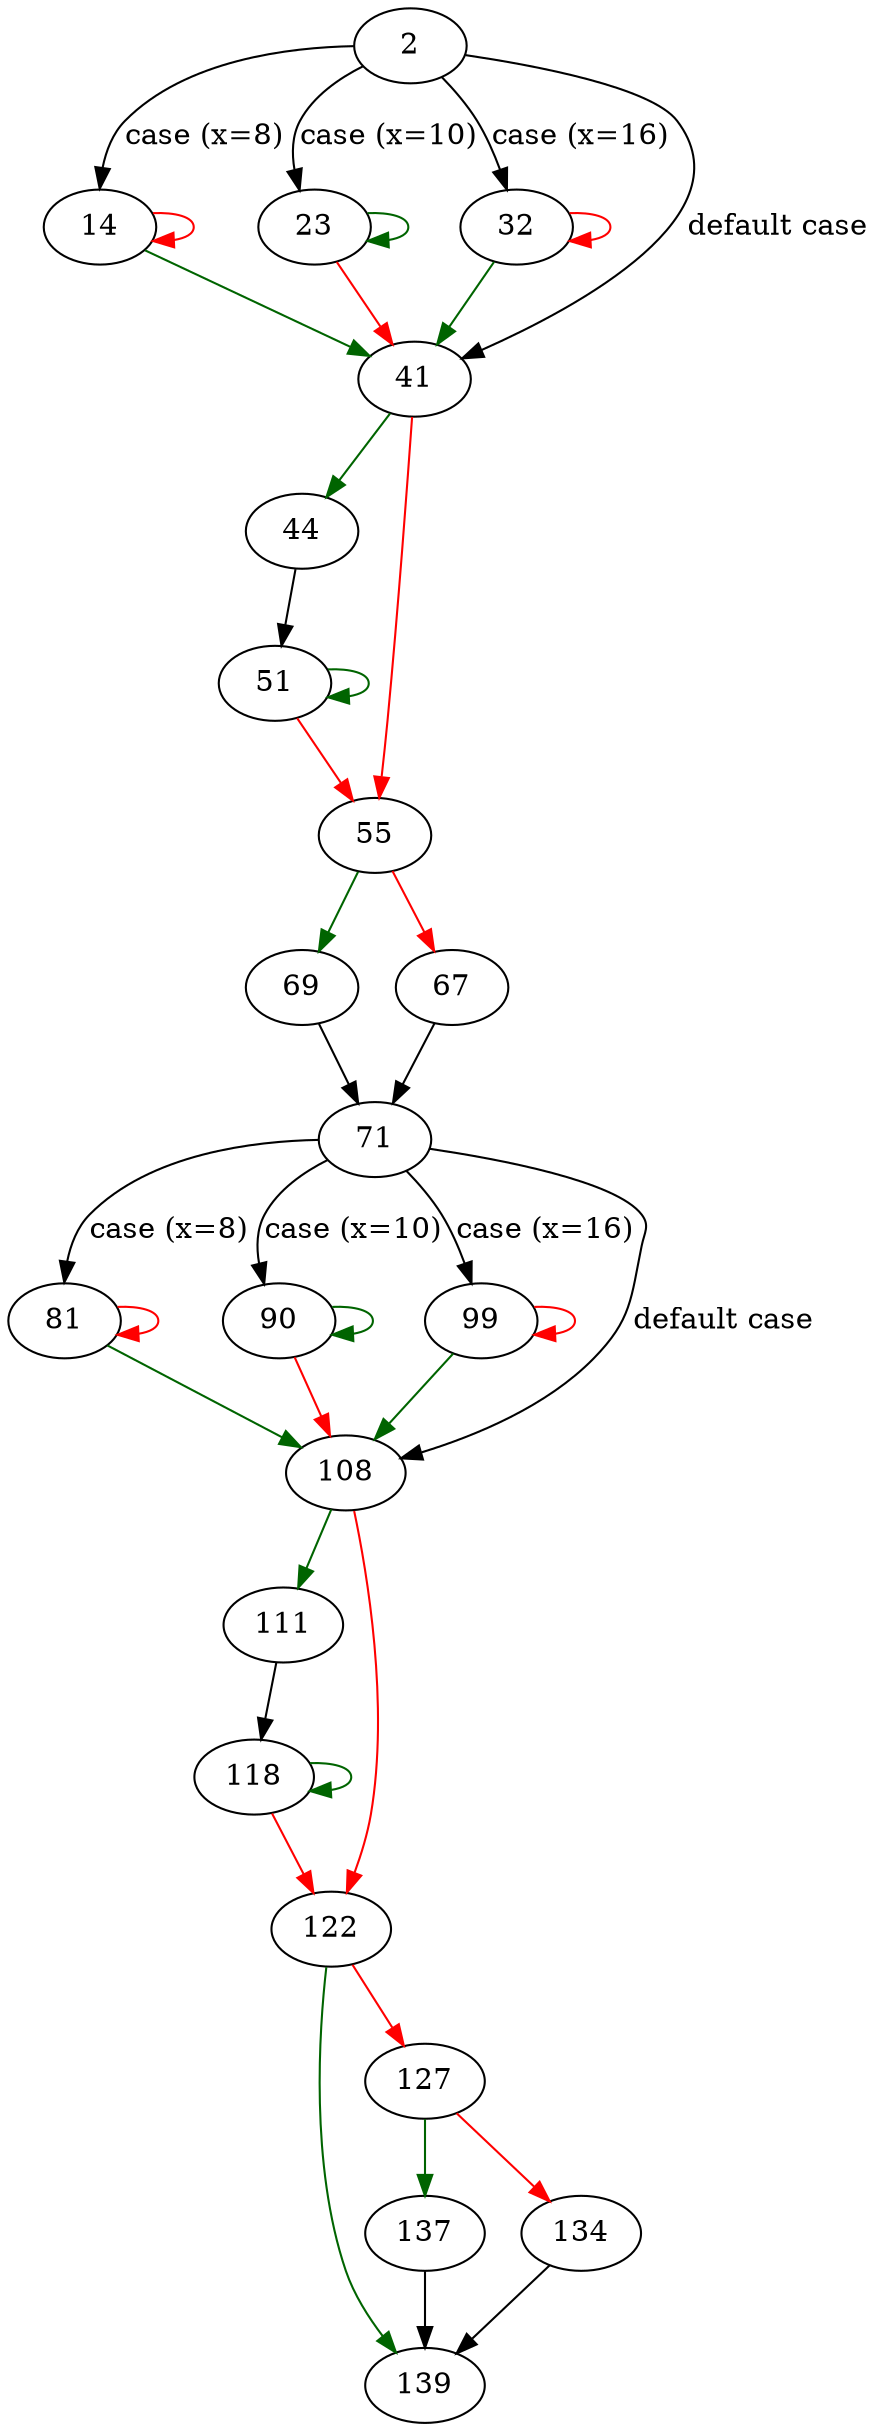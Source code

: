 strict digraph "format_address_label" {
	// Node definitions.
	2 [entry=true];
	14;
	23;
	32;
	41;
	44;
	55;
	51;
	69;
	67;
	71;
	81;
	90;
	99;
	108;
	111;
	122;
	118;
	139;
	127;
	137;
	134;

	// Edge definitions.
	2 -> 14 [
		cond="case (x=8)"
		label="case (x=8)"
	];
	2 -> 23 [
		cond="case (x=10)"
		label="case (x=10)"
	];
	2 -> 32 [
		cond="case (x=16)"
		label="case (x=16)"
	];
	2 -> 41 [
		cond="default case"
		label="default case"
	];
	14 -> 14 [
		color=red
		cond=false
	];
	14 -> 41 [
		color=darkgreen
		cond=true
	];
	23 -> 23 [
		color=darkgreen
		cond=true
	];
	23 -> 41 [
		color=red
		cond=false
	];
	32 -> 32 [
		color=red
		cond=false
	];
	32 -> 41 [
		color=darkgreen
		cond=true
	];
	41 -> 44 [
		color=darkgreen
		cond=true
	];
	41 -> 55 [
		color=red
		cond=false
	];
	44 -> 51;
	55 -> 69 [
		color=darkgreen
		cond=true
	];
	55 -> 67 [
		color=red
		cond=false
	];
	51 -> 55 [
		color=red
		cond=false
	];
	51 -> 51 [
		color=darkgreen
		cond=true
	];
	69 -> 71;
	67 -> 71;
	71 -> 81 [
		cond="case (x=8)"
		label="case (x=8)"
	];
	71 -> 90 [
		cond="case (x=10)"
		label="case (x=10)"
	];
	71 -> 99 [
		cond="case (x=16)"
		label="case (x=16)"
	];
	71 -> 108 [
		cond="default case"
		label="default case"
	];
	81 -> 81 [
		color=red
		cond=false
	];
	81 -> 108 [
		color=darkgreen
		cond=true
	];
	90 -> 90 [
		color=darkgreen
		cond=true
	];
	90 -> 108 [
		color=red
		cond=false
	];
	99 -> 99 [
		color=red
		cond=false
	];
	99 -> 108 [
		color=darkgreen
		cond=true
	];
	108 -> 111 [
		color=darkgreen
		cond=true
	];
	108 -> 122 [
		color=red
		cond=false
	];
	111 -> 118;
	122 -> 139 [
		color=darkgreen
		cond=true
	];
	122 -> 127 [
		color=red
		cond=false
	];
	118 -> 122 [
		color=red
		cond=false
	];
	118 -> 118 [
		color=darkgreen
		cond=true
	];
	127 -> 137 [
		color=darkgreen
		cond=true
	];
	127 -> 134 [
		color=red
		cond=false
	];
	137 -> 139;
	134 -> 139;
}